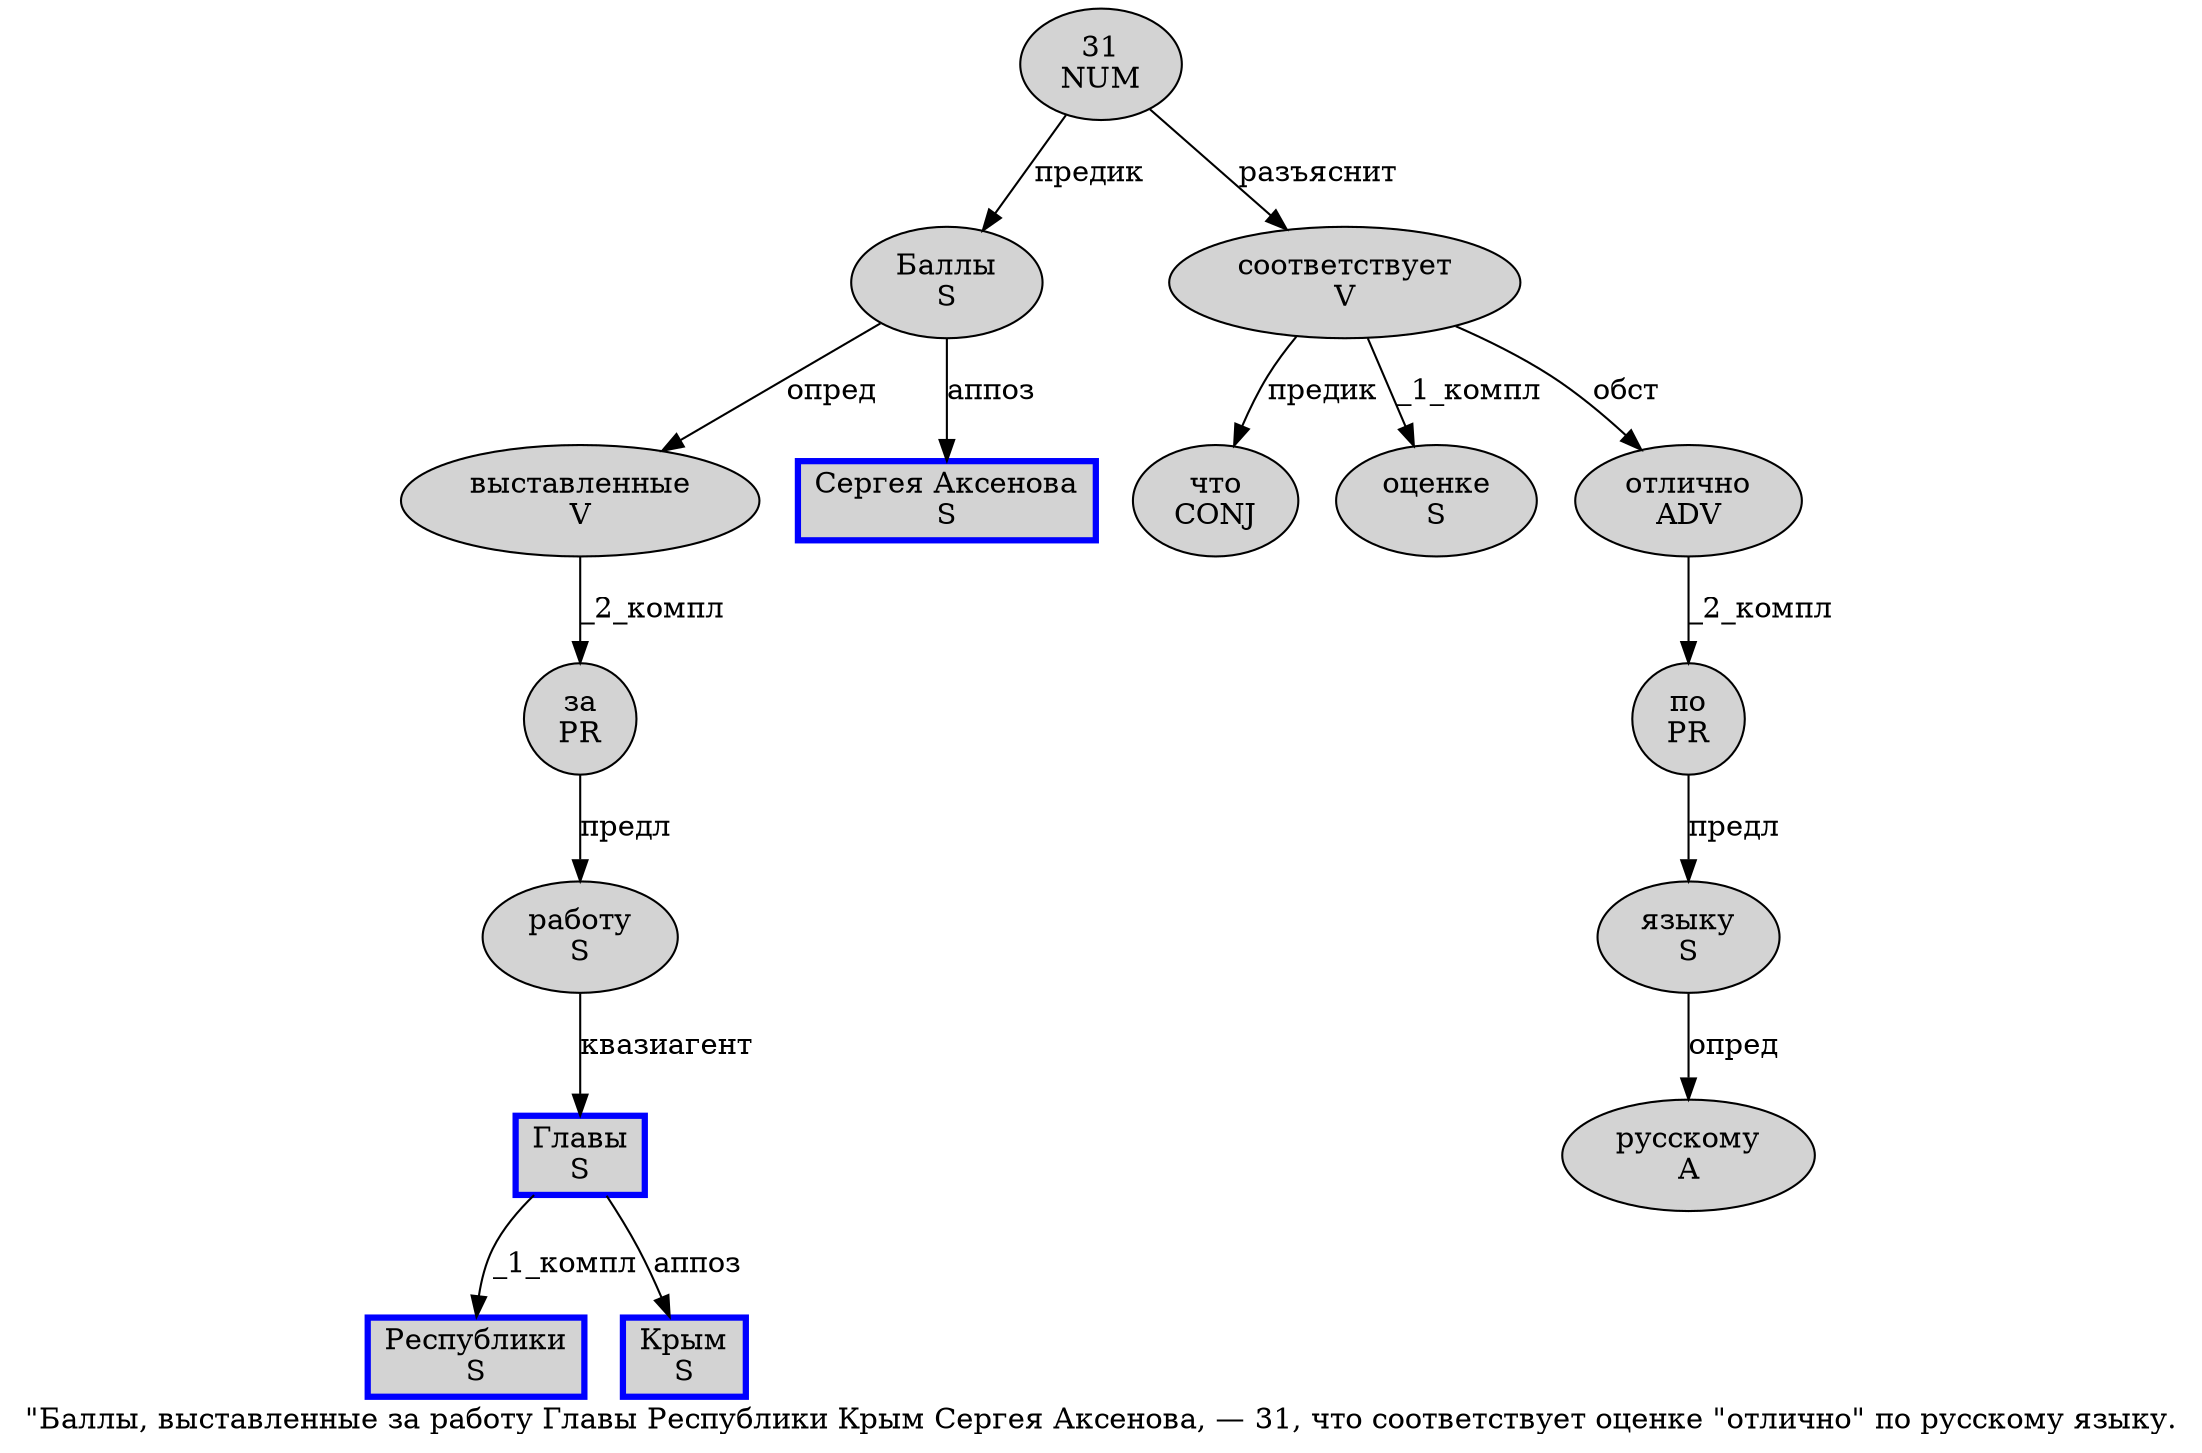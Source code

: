 digraph SENTENCE_449 {
	graph [label="\"Баллы, выставленные за работу Главы Республики Крым Сергея Аксенова, — 31, что соответствует оценке \"отлично\" по русскому языку."]
	node [style=filled]
		1 [label="Баллы
S" color="" fillcolor=lightgray penwidth=1 shape=ellipse]
		3 [label="выставленные
V" color="" fillcolor=lightgray penwidth=1 shape=ellipse]
		4 [label="за
PR" color="" fillcolor=lightgray penwidth=1 shape=ellipse]
		5 [label="работу
S" color="" fillcolor=lightgray penwidth=1 shape=ellipse]
		6 [label="Главы
S" color=blue fillcolor=lightgray penwidth=3 shape=box]
		7 [label="Республики
S" color=blue fillcolor=lightgray penwidth=3 shape=box]
		8 [label="Крым
S" color=blue fillcolor=lightgray penwidth=3 shape=box]
		9 [label="Сергея Аксенова
S" color=blue fillcolor=lightgray penwidth=3 shape=box]
		12 [label="31
NUM" color="" fillcolor=lightgray penwidth=1 shape=ellipse]
		14 [label="что
CONJ" color="" fillcolor=lightgray penwidth=1 shape=ellipse]
		15 [label="соответствует
V" color="" fillcolor=lightgray penwidth=1 shape=ellipse]
		16 [label="оценке
S" color="" fillcolor=lightgray penwidth=1 shape=ellipse]
		18 [label="отлично
ADV" color="" fillcolor=lightgray penwidth=1 shape=ellipse]
		20 [label="по
PR" color="" fillcolor=lightgray penwidth=1 shape=ellipse]
		21 [label="русскому
A" color="" fillcolor=lightgray penwidth=1 shape=ellipse]
		22 [label="языку
S" color="" fillcolor=lightgray penwidth=1 shape=ellipse]
			18 -> 20 [label="_2_компл"]
			5 -> 6 [label="квазиагент"]
			6 -> 7 [label="_1_компл"]
			6 -> 8 [label="аппоз"]
			15 -> 14 [label="предик"]
			15 -> 16 [label="_1_компл"]
			15 -> 18 [label="обст"]
			1 -> 3 [label="опред"]
			1 -> 9 [label="аппоз"]
			20 -> 22 [label="предл"]
			22 -> 21 [label="опред"]
			3 -> 4 [label="_2_компл"]
			4 -> 5 [label="предл"]
			12 -> 1 [label="предик"]
			12 -> 15 [label="разъяснит"]
}